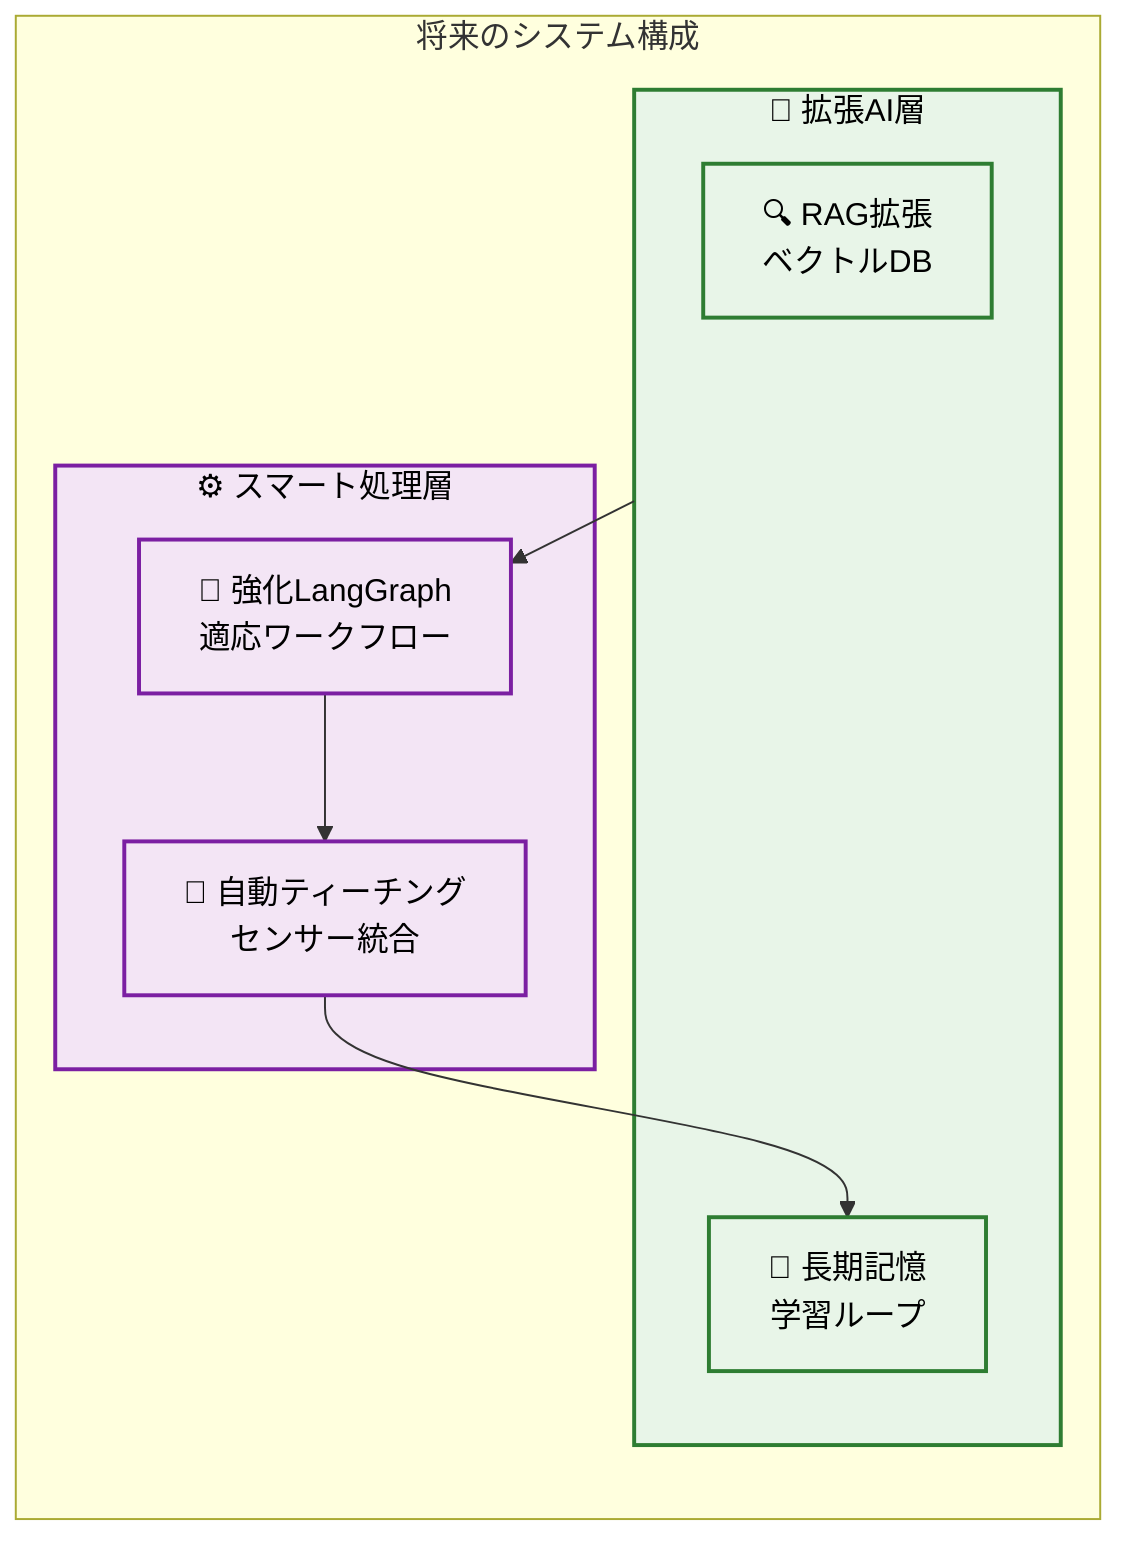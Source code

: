 flowchart TB
    subgraph Future ["将来のシステム構成"]
        direction TB
        
        subgraph AI ["🧠 拡張AI層"]
            RAG["🔍 RAG拡張<br/>ベクトルDB"]
            Memory["🧠 長期記憶<br/>学習ループ"]
        end
        
        subgraph Smart ["⚙️ スマート処理層"]
            Enhanced["🚀 強化LangGraph<br/>適応ワークフロー"]
            Teaching["🎯 自動ティーチング<br/>センサー統合"]
        end
        
        AI --> Enhanced
        Enhanced --> Teaching
        Teaching --> Memory
    end
    
    classDef ai fill:#e8f5e8,stroke:#2e7d32,color:#000,stroke-width:2px
    classDef smart fill:#f3e5f5,stroke:#7b1fa2,color:#000,stroke-width:2px
    
    class AI,RAG,Memory ai
    class Smart,Enhanced,Teaching smart